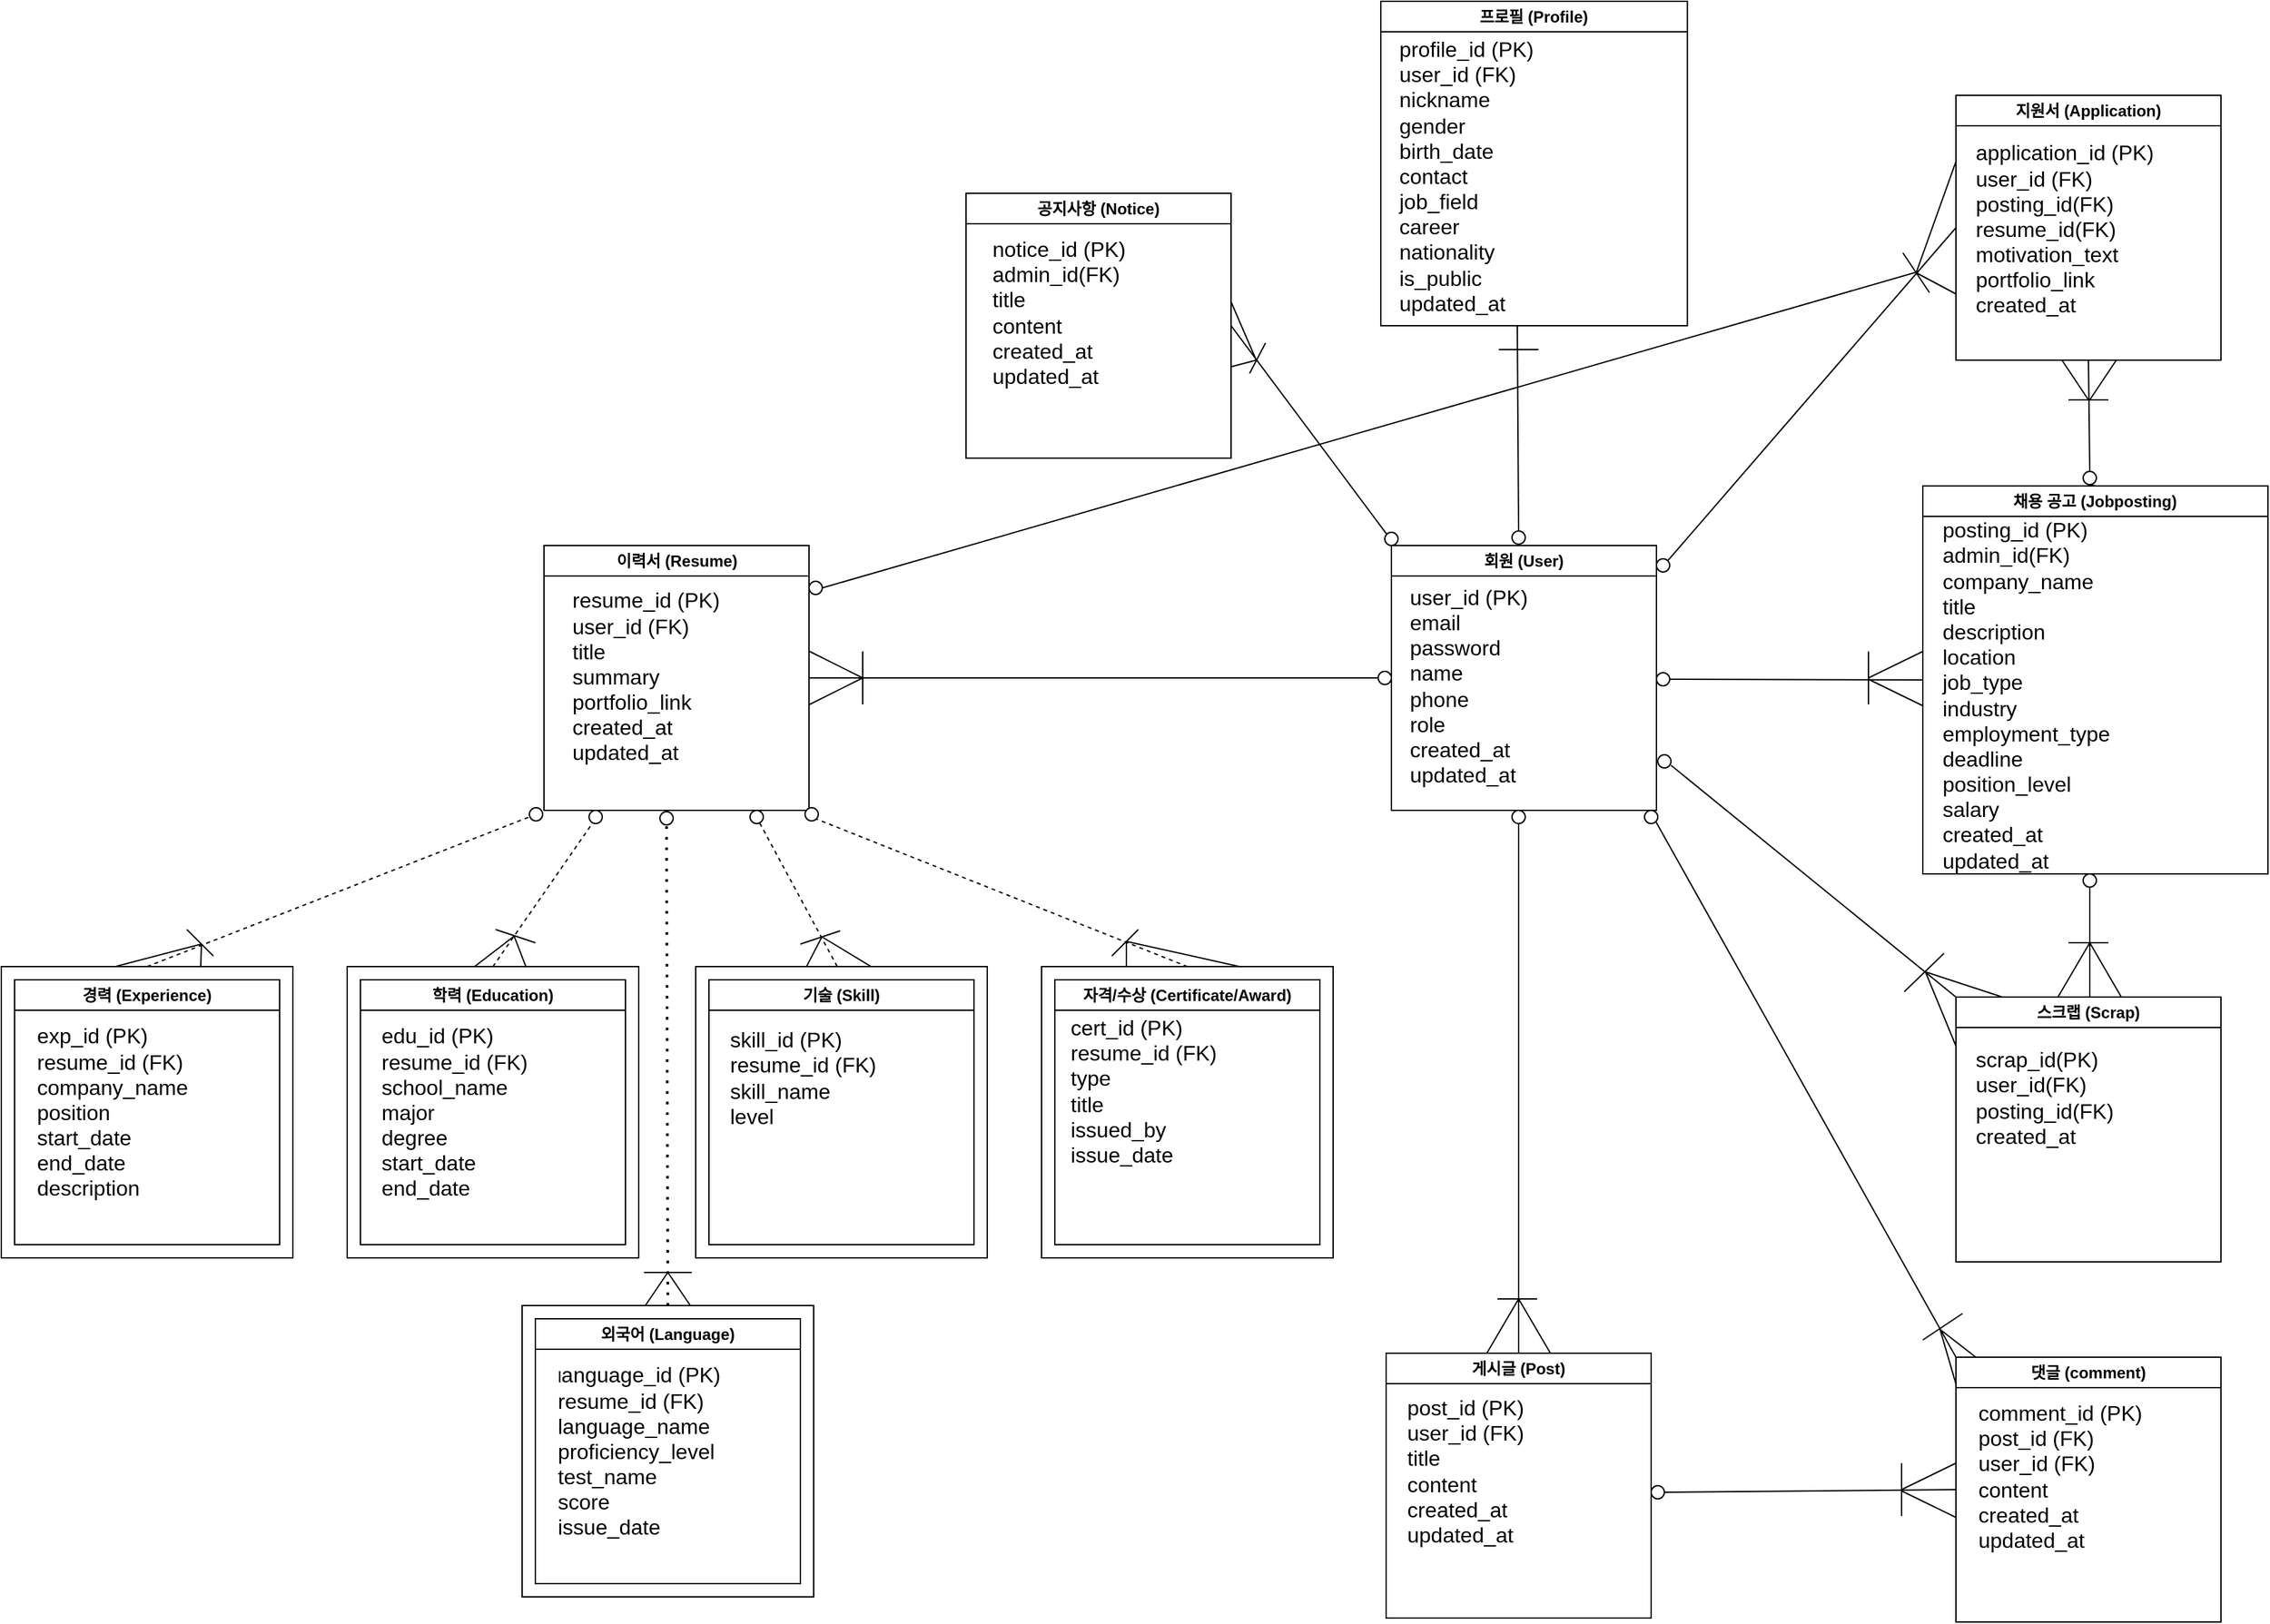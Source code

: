 <mxfile version="28.0.7">
  <diagram name="페이지-1" id="busOqxJEp3blR9SdhpP_">
    <mxGraphModel dx="1122" dy="1428" grid="0" gridSize="10" guides="1" tooltips="1" connect="1" arrows="1" fold="1" page="1" pageScale="1" pageWidth="2339" pageHeight="3300" math="0" shadow="0">
      <root>
        <mxCell id="0" />
        <mxCell id="1" parent="0" />
        <mxCell id="iCfxGkQyCGU4SYzvnshP-2" value="" style="endArrow=none;html=1;rounded=0;fontSize=12;startSize=8;endSize=8;curved=1;exitX=1;exitY=0.5;exitDx=0;exitDy=0;" parent="1" source="iCfxGkQyCGU4SYzvnshP-1" edge="1">
          <mxGeometry width="50" height="50" relative="1" as="geometry">
            <mxPoint x="1057" y="1565" as="sourcePoint" />
            <mxPoint x="1552" y="1256" as="targetPoint" />
          </mxGeometry>
        </mxCell>
        <mxCell id="sKXVsbDZ-Vspf0DnoklC-1" value="회원 (User)" style="swimlane;whiteSpace=wrap;html=1;aspect=fixed;" parent="1" vertex="1">
          <mxGeometry x="1154" y="1463" width="200" height="200" as="geometry" />
        </mxCell>
        <mxCell id="sKXVsbDZ-Vspf0DnoklC-4" value="user_id (PK)&lt;div&gt;email&lt;/div&gt;&lt;div&gt;password&lt;/div&gt;&lt;div&gt;name&lt;/div&gt;&lt;div&gt;phone&lt;/div&gt;&lt;div&gt;role&lt;/div&gt;&lt;div&gt;created_at&lt;/div&gt;&lt;div&gt;updated_at&lt;/div&gt;" style="text;html=1;align=left;verticalAlign=middle;resizable=0;points=[];autosize=1;strokeColor=none;fillColor=none;fontSize=16;" parent="sKXVsbDZ-Vspf0DnoklC-1" vertex="1">
          <mxGeometry x="12" y="23" width="107" height="166" as="geometry" />
        </mxCell>
        <mxCell id="sKXVsbDZ-Vspf0DnoklC-3" value="프로필 (Profile)" style="swimlane;whiteSpace=wrap;html=1;aspect=fixed;" parent="1" vertex="1">
          <mxGeometry x="1146" y="1052" width="231.33" height="245" as="geometry" />
        </mxCell>
        <mxCell id="sKXVsbDZ-Vspf0DnoklC-10" value="profile_id (PK)&lt;div&gt;user_id (FK)&lt;/div&gt;&lt;div&gt;nickname&lt;/div&gt;&lt;div&gt;gender&lt;/div&gt;&lt;div&gt;birth_date&lt;/div&gt;&lt;div&gt;contact&lt;/div&gt;&lt;div&gt;job_field&lt;/div&gt;&lt;div&gt;career&lt;/div&gt;&lt;div&gt;nationality&lt;/div&gt;&lt;div&gt;is_public&lt;/div&gt;&lt;div&gt;updated_at&lt;/div&gt;" style="text;html=1;align=left;verticalAlign=middle;resizable=0;points=[];autosize=1;strokeColor=none;fillColor=none;fontSize=16;" parent="sKXVsbDZ-Vspf0DnoklC-3" vertex="1">
          <mxGeometry x="12" y="20" width="119" height="223" as="geometry" />
        </mxCell>
        <mxCell id="sKXVsbDZ-Vspf0DnoklC-15" value="이력서 (Resume)" style="swimlane;whiteSpace=wrap;html=1;aspect=fixed;" parent="1" vertex="1">
          <mxGeometry x="514.5" y="1463" width="200" height="200" as="geometry" />
        </mxCell>
        <mxCell id="sKXVsbDZ-Vspf0DnoklC-19" value="resume_id (PK)&lt;div&gt;user_id (FK)&lt;/div&gt;&lt;div&gt;title&lt;/div&gt;&lt;div&gt;summary&lt;/div&gt;&lt;div&gt;portfolio_link&lt;/div&gt;&lt;div&gt;created_at&lt;/div&gt;&lt;div&gt;updated_at&lt;/div&gt;" style="text;html=1;align=left;verticalAlign=middle;resizable=0;points=[];autosize=1;strokeColor=none;fillColor=none;fontSize=16;" parent="sKXVsbDZ-Vspf0DnoklC-15" vertex="1">
          <mxGeometry x="19" y="26" width="129" height="146" as="geometry" />
        </mxCell>
        <mxCell id="sKXVsbDZ-Vspf0DnoklC-29" value="" style="group;aspect=fixed;" parent="1" vertex="1" connectable="0">
          <mxGeometry x="105" y="1781" width="220" height="220" as="geometry" />
        </mxCell>
        <mxCell id="sKXVsbDZ-Vspf0DnoklC-24" value="" style="rounded=0;whiteSpace=wrap;html=1;movable=1;resizable=1;rotatable=1;deletable=1;editable=1;locked=0;connectable=1;aspect=fixed;" parent="sKXVsbDZ-Vspf0DnoklC-29" vertex="1">
          <mxGeometry width="220" height="220" as="geometry" />
        </mxCell>
        <mxCell id="sKXVsbDZ-Vspf0DnoklC-20" value="경력 (Experience)" style="swimlane;whiteSpace=wrap;html=1;movable=1;resizable=1;rotatable=1;deletable=1;editable=1;locked=0;connectable=1;aspect=fixed;" parent="sKXVsbDZ-Vspf0DnoklC-29" vertex="1">
          <mxGeometry x="10" y="10" width="200" height="200" as="geometry" />
        </mxCell>
        <mxCell id="sKXVsbDZ-Vspf0DnoklC-33" value="&lt;font style=&quot;font-size: 16px;&quot;&gt;exp_id (PK)&lt;/font&gt;&lt;div&gt;&lt;font style=&quot;font-size: 16px;&quot;&gt;resume_id (FK)&lt;/font&gt;&lt;/div&gt;&lt;div&gt;&lt;font style=&quot;font-size: 16px;&quot;&gt;company_name&lt;/font&gt;&lt;/div&gt;&lt;div&gt;&lt;font style=&quot;font-size: 16px;&quot;&gt;position&lt;/font&gt;&lt;/div&gt;&lt;div&gt;&lt;font style=&quot;font-size: 16px;&quot;&gt;start_date&lt;/font&gt;&lt;/div&gt;&lt;div&gt;&lt;font style=&quot;font-size: 16px;&quot;&gt;end_date&lt;/font&gt;&lt;/div&gt;&lt;div&gt;&lt;font style=&quot;font-size: 16px;&quot;&gt;description&lt;/font&gt;&lt;/div&gt;" style="text;html=1;align=left;verticalAlign=middle;whiteSpace=wrap;rounded=0;" parent="sKXVsbDZ-Vspf0DnoklC-20" vertex="1">
          <mxGeometry x="15" y="30" width="140" height="140" as="geometry" />
        </mxCell>
        <mxCell id="sKXVsbDZ-Vspf0DnoklC-30" value="" style="group;aspect=fixed;" parent="1" vertex="1" connectable="0">
          <mxGeometry x="366" y="1781" width="220" height="220" as="geometry" />
        </mxCell>
        <mxCell id="sKXVsbDZ-Vspf0DnoklC-25" value="" style="rounded=0;whiteSpace=wrap;html=1;movable=1;resizable=1;rotatable=1;deletable=1;editable=1;locked=0;connectable=1;" parent="sKXVsbDZ-Vspf0DnoklC-30" vertex="1">
          <mxGeometry width="220" height="220" as="geometry" />
        </mxCell>
        <mxCell id="sKXVsbDZ-Vspf0DnoklC-21" value="&lt;span class=&quot;notion-enable-hover&quot; data-token-index=&quot;0&quot;&gt;학력 (Education)&lt;/span&gt;" style="swimlane;whiteSpace=wrap;html=1;movable=1;resizable=1;rotatable=1;deletable=1;editable=1;locked=0;connectable=1;aspect=fixed;" parent="sKXVsbDZ-Vspf0DnoklC-30" vertex="1">
          <mxGeometry x="10" y="10" width="200" height="200" as="geometry" />
        </mxCell>
        <mxCell id="sKXVsbDZ-Vspf0DnoklC-34" value="&lt;font style=&quot;font-size: 16px;&quot;&gt;edu_id (PK)&lt;/font&gt;&lt;div&gt;&lt;font style=&quot;font-size: 16px;&quot;&gt;resume_id (FK)&lt;/font&gt;&lt;/div&gt;&lt;div&gt;&lt;font style=&quot;font-size: 16px;&quot;&gt;school_name&lt;/font&gt;&lt;/div&gt;&lt;div&gt;&lt;span style=&quot;font-size: 16px;&quot;&gt;major&lt;/span&gt;&lt;/div&gt;&lt;div&gt;&lt;span style=&quot;font-size: 16px;&quot;&gt;degree&lt;/span&gt;&lt;/div&gt;&lt;div&gt;&lt;font style=&quot;font-size: 16px;&quot;&gt;start_date&lt;/font&gt;&lt;/div&gt;&lt;div&gt;&lt;font style=&quot;font-size: 16px;&quot;&gt;end_date&lt;/font&gt;&lt;/div&gt;" style="text;html=1;align=left;verticalAlign=middle;whiteSpace=wrap;rounded=0;" parent="sKXVsbDZ-Vspf0DnoklC-30" vertex="1">
          <mxGeometry x="24" y="40" width="140" height="140" as="geometry" />
        </mxCell>
        <mxCell id="sKXVsbDZ-Vspf0DnoklC-31" value="" style="group;aspect=fixed;" parent="1" vertex="1" connectable="0">
          <mxGeometry x="629" y="1781" width="220" height="220" as="geometry" />
        </mxCell>
        <mxCell id="sKXVsbDZ-Vspf0DnoklC-27" value="" style="rounded=0;whiteSpace=wrap;html=1;movable=1;resizable=1;rotatable=1;deletable=1;editable=1;locked=0;connectable=1;" parent="sKXVsbDZ-Vspf0DnoklC-31" vertex="1">
          <mxGeometry width="220" height="220" as="geometry" />
        </mxCell>
        <mxCell id="sKXVsbDZ-Vspf0DnoklC-28" value="기술 (Skill)" style="swimlane;whiteSpace=wrap;html=1;movable=1;resizable=1;rotatable=1;deletable=1;editable=1;locked=0;connectable=1;aspect=fixed;" parent="sKXVsbDZ-Vspf0DnoklC-31" vertex="1">
          <mxGeometry x="10" y="10" width="200" height="200" as="geometry" />
        </mxCell>
        <mxCell id="sKXVsbDZ-Vspf0DnoklC-35" value="&lt;font style=&quot;font-size: 16px;&quot;&gt;skill_id (PK)&lt;/font&gt;&lt;div&gt;&lt;font style=&quot;font-size: 16px;&quot;&gt;resume_id (FK)&lt;/font&gt;&lt;/div&gt;&lt;div&gt;&lt;span style=&quot;font-size: 16px;&quot;&gt;skill_name&lt;/span&gt;&lt;/div&gt;&lt;div&gt;&lt;span style=&quot;font-size: 16px;&quot;&gt;level&lt;/span&gt;&lt;/div&gt;" style="text;html=1;align=left;verticalAlign=middle;whiteSpace=wrap;rounded=0;" parent="sKXVsbDZ-Vspf0DnoklC-28" vertex="1">
          <mxGeometry x="14" y="30" width="140" height="88" as="geometry" />
        </mxCell>
        <mxCell id="sKXVsbDZ-Vspf0DnoklC-32" value="" style="group;aspect=fixed;" parent="1" vertex="1" connectable="0">
          <mxGeometry x="890" y="1781" width="220" height="220" as="geometry" />
        </mxCell>
        <mxCell id="sKXVsbDZ-Vspf0DnoklC-26" value="" style="rounded=0;whiteSpace=wrap;html=1;movable=1;resizable=1;rotatable=1;deletable=1;editable=1;locked=0;connectable=1;" parent="sKXVsbDZ-Vspf0DnoklC-32" vertex="1">
          <mxGeometry width="220" height="220" as="geometry" />
        </mxCell>
        <mxCell id="sKXVsbDZ-Vspf0DnoklC-22" value="자격/수상 (Certificate/Award)" style="swimlane;whiteSpace=wrap;html=1;movable=1;resizable=1;rotatable=1;deletable=1;editable=1;locked=0;connectable=1;aspect=fixed;" parent="sKXVsbDZ-Vspf0DnoklC-32" vertex="1">
          <mxGeometry x="10" y="10" width="200" height="200" as="geometry" />
        </mxCell>
        <mxCell id="sKXVsbDZ-Vspf0DnoklC-36" value="&lt;font style=&quot;font-size: 16px;&quot;&gt;cert_id (PK)&lt;/font&gt;&lt;div&gt;&lt;font style=&quot;font-size: 16px;&quot;&gt;resume_id (FK)&lt;/font&gt;&lt;/div&gt;&lt;div&gt;&lt;span style=&quot;font-size: 16px;&quot;&gt;type&lt;/span&gt;&lt;/div&gt;&lt;div&gt;&lt;span style=&quot;font-size: 16px;&quot;&gt;title&lt;/span&gt;&lt;/div&gt;&lt;div&gt;&lt;span style=&quot;font-size: 16px;&quot;&gt;issued_by&lt;/span&gt;&lt;/div&gt;&lt;div&gt;&lt;span style=&quot;font-size: 16px;&quot;&gt;issue_date&lt;/span&gt;&lt;/div&gt;" style="text;html=1;align=left;verticalAlign=middle;whiteSpace=wrap;rounded=0;" parent="sKXVsbDZ-Vspf0DnoklC-32" vertex="1">
          <mxGeometry x="20" y="39" width="140" height="110" as="geometry" />
        </mxCell>
        <mxCell id="6gOCZJDhNFIyveRYA9wM-2" value="" style="endArrow=none;dashed=1;html=1;rounded=0;fontSize=12;startSize=8;endSize=8;curved=1;exitX=0.5;exitY=0;exitDx=0;exitDy=0;" parent="1" source="6gOCZJDhNFIyveRYA9wM-24" edge="1">
          <mxGeometry width="50" height="50" relative="1" as="geometry">
            <mxPoint x="485" y="1843" as="sourcePoint" />
            <mxPoint x="515" y="1663" as="targetPoint" />
          </mxGeometry>
        </mxCell>
        <mxCell id="6gOCZJDhNFIyveRYA9wM-3" value="" style="endArrow=none;dashed=1;html=1;rounded=0;fontSize=12;startSize=8;endSize=8;curved=1;entryX=0.25;entryY=1;entryDx=0;entryDy=0;exitX=0.5;exitY=0;exitDx=0;exitDy=0;" parent="1" source="6gOCZJDhNFIyveRYA9wM-26" target="sKXVsbDZ-Vspf0DnoklC-15" edge="1">
          <mxGeometry width="50" height="50" relative="1" as="geometry">
            <mxPoint x="485" y="1743" as="sourcePoint" />
            <mxPoint x="535" y="1693" as="targetPoint" />
          </mxGeometry>
        </mxCell>
        <mxCell id="6gOCZJDhNFIyveRYA9wM-4" value="" style="endArrow=none;dashed=1;html=1;rounded=0;fontSize=12;startSize=8;endSize=8;curved=1;entryX=0.75;entryY=1;entryDx=0;entryDy=0;exitX=0.5;exitY=0;exitDx=0;exitDy=0;" parent="1" source="6gOCZJDhNFIyveRYA9wM-27" target="sKXVsbDZ-Vspf0DnoklC-15" edge="1">
          <mxGeometry width="50" height="50" relative="1" as="geometry">
            <mxPoint x="485" y="1743" as="sourcePoint" />
            <mxPoint x="535" y="1693" as="targetPoint" />
          </mxGeometry>
        </mxCell>
        <mxCell id="6gOCZJDhNFIyveRYA9wM-5" value="" style="endArrow=none;dashed=1;html=1;rounded=0;fontSize=12;startSize=8;endSize=8;curved=1;entryX=1;entryY=1;entryDx=0;entryDy=0;exitX=0.5;exitY=0;exitDx=0;exitDy=0;" parent="1" source="6gOCZJDhNFIyveRYA9wM-30" target="sKXVsbDZ-Vspf0DnoklC-15" edge="1">
          <mxGeometry width="50" height="50" relative="1" as="geometry">
            <mxPoint x="695" y="1783" as="sourcePoint" />
            <mxPoint x="745" y="1733" as="targetPoint" />
          </mxGeometry>
        </mxCell>
        <mxCell id="6gOCZJDhNFIyveRYA9wM-8" value="" style="endArrow=none;html=1;rounded=0;fontSize=12;startSize=8;endSize=8;curved=1;" parent="1" edge="1">
          <mxGeometry width="50" height="50" relative="1" as="geometry">
            <mxPoint x="265" y="1773" as="sourcePoint" />
            <mxPoint x="245" y="1753" as="targetPoint" />
          </mxGeometry>
        </mxCell>
        <mxCell id="6gOCZJDhNFIyveRYA9wM-13" value="" style="endArrow=none;html=1;rounded=0;fontSize=12;startSize=8;endSize=8;curved=1;exitX=0.684;exitY=0.003;exitDx=0;exitDy=0;exitPerimeter=0;" parent="1" source="sKXVsbDZ-Vspf0DnoklC-24" edge="1">
          <mxGeometry width="50" height="50" relative="1" as="geometry">
            <mxPoint x="255.38" y="1782.0" as="sourcePoint" />
            <mxPoint x="256" y="1764" as="targetPoint" />
          </mxGeometry>
        </mxCell>
        <mxCell id="6gOCZJDhNFIyveRYA9wM-14" value="" style="endArrow=none;html=1;rounded=0;fontSize=12;startSize=8;endSize=8;curved=1;exitX=0.395;exitY=-0.001;exitDx=0;exitDy=0;exitPerimeter=0;" parent="1" source="sKXVsbDZ-Vspf0DnoklC-24" edge="1">
          <mxGeometry width="50" height="50" relative="1" as="geometry">
            <mxPoint x="201.92" y="1782.0" as="sourcePoint" />
            <mxPoint x="256" y="1764" as="targetPoint" />
          </mxGeometry>
        </mxCell>
        <mxCell id="6gOCZJDhNFIyveRYA9wM-15" value="" style="endArrow=none;html=1;rounded=0;fontSize=12;startSize=8;endSize=8;curved=1;" parent="1" edge="1">
          <mxGeometry width="50" height="50" relative="1" as="geometry">
            <mxPoint x="508" y="1763" as="sourcePoint" />
            <mxPoint x="478" y="1753" as="targetPoint" />
          </mxGeometry>
        </mxCell>
        <mxCell id="6gOCZJDhNFIyveRYA9wM-16" value="" style="endArrow=none;html=1;rounded=0;fontSize=12;startSize=8;endSize=8;curved=1;exitX=0.614;exitY=0.003;exitDx=0;exitDy=0;exitPerimeter=0;" parent="1" source="sKXVsbDZ-Vspf0DnoklC-25" edge="1">
          <mxGeometry width="50" height="50" relative="1" as="geometry">
            <mxPoint x="498.96" y="1783.58" as="sourcePoint" />
            <mxPoint x="492" y="1758" as="targetPoint" />
          </mxGeometry>
        </mxCell>
        <mxCell id="6gOCZJDhNFIyveRYA9wM-17" value="" style="endArrow=none;html=1;rounded=0;fontSize=12;startSize=8;endSize=8;curved=1;exitX=0.437;exitY=0;exitDx=0;exitDy=0;exitPerimeter=0;" parent="1" source="sKXVsbDZ-Vspf0DnoklC-25" edge="1">
          <mxGeometry width="50" height="50" relative="1" as="geometry">
            <mxPoint x="461" y="1782" as="sourcePoint" />
            <mxPoint x="492" y="1758" as="targetPoint" />
          </mxGeometry>
        </mxCell>
        <mxCell id="6gOCZJDhNFIyveRYA9wM-18" value="" style="endArrow=none;html=1;rounded=0;fontSize=12;startSize=8;endSize=8;curved=1;" parent="1" edge="1">
          <mxGeometry width="50" height="50" relative="1" as="geometry">
            <mxPoint x="708" y="1764" as="sourcePoint" />
            <mxPoint x="738" y="1754" as="targetPoint" />
          </mxGeometry>
        </mxCell>
        <mxCell id="6gOCZJDhNFIyveRYA9wM-19" value="" style="endArrow=none;html=1;rounded=0;fontSize=12;startSize=8;endSize=8;curved=1;exitX=0.614;exitY=0.003;exitDx=0;exitDy=0;exitPerimeter=0;entryX=0.379;entryY=0.002;entryDx=0;entryDy=0;entryPerimeter=0;" parent="1" target="sKXVsbDZ-Vspf0DnoklC-27" edge="1">
          <mxGeometry width="50" height="50" relative="1" as="geometry">
            <mxPoint x="724" y="1759.0" as="sourcePoint" />
            <mxPoint x="715" y="1783" as="targetPoint" />
          </mxGeometry>
        </mxCell>
        <mxCell id="6gOCZJDhNFIyveRYA9wM-20" value="" style="endArrow=none;html=1;rounded=0;fontSize=12;startSize=8;endSize=8;curved=1;exitX=0.614;exitY=0.003;exitDx=0;exitDy=0;exitPerimeter=0;entryX=0.6;entryY=-0.001;entryDx=0;entryDy=0;entryPerimeter=0;" parent="1" target="sKXVsbDZ-Vspf0DnoklC-27" edge="1">
          <mxGeometry width="50" height="50" relative="1" as="geometry">
            <mxPoint x="725" y="1759" as="sourcePoint" />
            <mxPoint x="737" y="1781.0" as="targetPoint" />
          </mxGeometry>
        </mxCell>
        <mxCell id="6gOCZJDhNFIyveRYA9wM-21" value="" style="endArrow=none;html=1;rounded=0;fontSize=12;startSize=8;endSize=8;curved=1;" parent="1" edge="1">
          <mxGeometry width="50" height="50" relative="1" as="geometry">
            <mxPoint x="943" y="1773" as="sourcePoint" />
            <mxPoint x="963" y="1753" as="targetPoint" />
          </mxGeometry>
        </mxCell>
        <mxCell id="6gOCZJDhNFIyveRYA9wM-22" value="" style="endArrow=none;html=1;rounded=0;fontSize=12;startSize=8;endSize=8;curved=1;exitX=0.614;exitY=0.003;exitDx=0;exitDy=0;exitPerimeter=0;entryX=0.291;entryY=0.001;entryDx=0;entryDy=0;entryPerimeter=0;" parent="1" target="sKXVsbDZ-Vspf0DnoklC-26" edge="1">
          <mxGeometry width="50" height="50" relative="1" as="geometry">
            <mxPoint x="954" y="1762" as="sourcePoint" />
            <mxPoint x="954" y="1782" as="targetPoint" />
          </mxGeometry>
        </mxCell>
        <mxCell id="6gOCZJDhNFIyveRYA9wM-23" value="" style="endArrow=none;html=1;rounded=0;fontSize=12;startSize=8;endSize=8;curved=1;entryX=0.684;entryY=0.001;entryDx=0;entryDy=0;entryPerimeter=0;" parent="1" target="sKXVsbDZ-Vspf0DnoklC-26" edge="1">
          <mxGeometry width="50" height="50" relative="1" as="geometry">
            <mxPoint x="954" y="1762" as="sourcePoint" />
            <mxPoint x="1044.32" y="1779.34" as="targetPoint" />
          </mxGeometry>
        </mxCell>
        <mxCell id="6gOCZJDhNFIyveRYA9wM-25" value="" style="endArrow=none;dashed=1;html=1;rounded=0;fontSize=12;startSize=8;endSize=8;curved=1;exitX=0.5;exitY=0;exitDx=0;exitDy=0;" parent="1" source="sKXVsbDZ-Vspf0DnoklC-24" target="6gOCZJDhNFIyveRYA9wM-24" edge="1">
          <mxGeometry width="50" height="50" relative="1" as="geometry">
            <mxPoint x="215" y="1781" as="sourcePoint" />
            <mxPoint x="515" y="1663" as="targetPoint" />
          </mxGeometry>
        </mxCell>
        <mxCell id="6gOCZJDhNFIyveRYA9wM-24" value="" style="ellipse;whiteSpace=wrap;html=1;aspect=fixed;" parent="1" vertex="1">
          <mxGeometry x="503.5" y="1661" width="10" height="10" as="geometry" />
        </mxCell>
        <mxCell id="6gOCZJDhNFIyveRYA9wM-28" value="" style="endArrow=none;dashed=1;html=1;rounded=0;fontSize=12;startSize=8;endSize=8;curved=1;entryX=0.75;entryY=1;entryDx=0;entryDy=0;exitX=0.485;exitY=-0.001;exitDx=0;exitDy=0;exitPerimeter=0;" parent="1" source="sKXVsbDZ-Vspf0DnoklC-27" target="6gOCZJDhNFIyveRYA9wM-27" edge="1">
          <mxGeometry width="50" height="50" relative="1" as="geometry">
            <mxPoint x="739" y="1781" as="sourcePoint" />
            <mxPoint x="663" y="1663" as="targetPoint" />
          </mxGeometry>
        </mxCell>
        <mxCell id="6gOCZJDhNFIyveRYA9wM-27" value="" style="ellipse;whiteSpace=wrap;html=1;aspect=fixed;" parent="1" vertex="1">
          <mxGeometry x="670" y="1663" width="10" height="10" as="geometry" />
        </mxCell>
        <mxCell id="6gOCZJDhNFIyveRYA9wM-29" value="" style="endArrow=none;dashed=1;html=1;rounded=0;fontSize=12;startSize=8;endSize=8;curved=1;entryX=0.25;entryY=1;entryDx=0;entryDy=0;exitX=0.5;exitY=0;exitDx=0;exitDy=0;" parent="1" source="sKXVsbDZ-Vspf0DnoklC-25" target="6gOCZJDhNFIyveRYA9wM-26" edge="1">
          <mxGeometry width="50" height="50" relative="1" as="geometry">
            <mxPoint x="476" y="1781" as="sourcePoint" />
            <mxPoint x="563" y="1663" as="targetPoint" />
          </mxGeometry>
        </mxCell>
        <mxCell id="6gOCZJDhNFIyveRYA9wM-26" value="" style="ellipse;whiteSpace=wrap;html=1;aspect=fixed;" parent="1" vertex="1">
          <mxGeometry x="548.5" y="1663" width="10" height="10" as="geometry" />
        </mxCell>
        <mxCell id="6gOCZJDhNFIyveRYA9wM-31" value="" style="endArrow=none;dashed=1;html=1;rounded=0;fontSize=12;startSize=8;endSize=8;curved=1;entryX=1;entryY=1;entryDx=0;entryDy=0;exitX=0.5;exitY=0;exitDx=0;exitDy=0;" parent="1" source="sKXVsbDZ-Vspf0DnoklC-26" target="6gOCZJDhNFIyveRYA9wM-30" edge="1">
          <mxGeometry width="50" height="50" relative="1" as="geometry">
            <mxPoint x="1000" y="1781" as="sourcePoint" />
            <mxPoint x="713" y="1663" as="targetPoint" />
          </mxGeometry>
        </mxCell>
        <mxCell id="6gOCZJDhNFIyveRYA9wM-30" value="" style="ellipse;whiteSpace=wrap;html=1;aspect=fixed;" parent="1" vertex="1">
          <mxGeometry x="711.5" y="1661" width="10" height="10" as="geometry" />
        </mxCell>
        <mxCell id="6gOCZJDhNFIyveRYA9wM-33" value="" style="ellipse;whiteSpace=wrap;html=1;aspect=fixed;" parent="1" vertex="1">
          <mxGeometry x="1144" y="1558" width="10" height="10" as="geometry" />
        </mxCell>
        <mxCell id="6gOCZJDhNFIyveRYA9wM-34" value="" style="endArrow=none;html=1;rounded=0;fontSize=12;startSize=8;endSize=8;curved=1;entryX=0;entryY=0.5;entryDx=0;entryDy=0;exitX=1;exitY=0.5;exitDx=0;exitDy=0;" parent="1" source="sKXVsbDZ-Vspf0DnoklC-15" target="6gOCZJDhNFIyveRYA9wM-33" edge="1">
          <mxGeometry width="50" height="50" relative="1" as="geometry">
            <mxPoint x="835" y="1683" as="sourcePoint" />
            <mxPoint x="885" y="1633" as="targetPoint" />
          </mxGeometry>
        </mxCell>
        <mxCell id="6gOCZJDhNFIyveRYA9wM-35" value="" style="endArrow=none;html=1;rounded=0;fontSize=12;startSize=8;endSize=8;curved=1;" parent="1" edge="1">
          <mxGeometry width="50" height="50" relative="1" as="geometry">
            <mxPoint x="755" y="1583" as="sourcePoint" />
            <mxPoint x="755" y="1543" as="targetPoint" />
          </mxGeometry>
        </mxCell>
        <mxCell id="6gOCZJDhNFIyveRYA9wM-36" value="" style="endArrow=none;html=1;rounded=0;fontSize=12;startSize=8;endSize=8;curved=1;" parent="1" edge="1">
          <mxGeometry width="50" height="50" relative="1" as="geometry">
            <mxPoint x="715" y="1543" as="sourcePoint" />
            <mxPoint x="755" y="1563" as="targetPoint" />
          </mxGeometry>
        </mxCell>
        <mxCell id="6gOCZJDhNFIyveRYA9wM-37" value="" style="endArrow=none;html=1;rounded=0;fontSize=12;startSize=8;endSize=8;curved=1;" parent="1" edge="1">
          <mxGeometry width="50" height="50" relative="1" as="geometry">
            <mxPoint x="715" y="1583" as="sourcePoint" />
            <mxPoint x="755" y="1563" as="targetPoint" />
          </mxGeometry>
        </mxCell>
        <mxCell id="6gOCZJDhNFIyveRYA9wM-38" value="" style="ellipse;whiteSpace=wrap;html=1;aspect=fixed;" parent="1" vertex="1">
          <mxGeometry x="1245" y="1452" width="10" height="10" as="geometry" />
        </mxCell>
        <mxCell id="6gOCZJDhNFIyveRYA9wM-39" value="" style="endArrow=none;html=1;rounded=0;fontSize=12;startSize=8;endSize=8;curved=1;exitX=0.5;exitY=0;exitDx=0;exitDy=0;" parent="1" source="6gOCZJDhNFIyveRYA9wM-38" edge="1">
          <mxGeometry width="50" height="50" relative="1" as="geometry">
            <mxPoint x="1112" y="1463" as="sourcePoint" />
            <mxPoint x="1249" y="1297" as="targetPoint" />
          </mxGeometry>
        </mxCell>
        <mxCell id="6gOCZJDhNFIyveRYA9wM-40" value="" style="endArrow=none;html=1;rounded=0;fontSize=12;startSize=8;endSize=8;curved=1;" parent="1" edge="1">
          <mxGeometry width="50" height="50" relative="1" as="geometry">
            <mxPoint x="1265" y="1315" as="sourcePoint" />
            <mxPoint x="1235" y="1315" as="targetPoint" />
          </mxGeometry>
        </mxCell>
        <mxCell id="6gOCZJDhNFIyveRYA9wM-41" value="채용 공고 (Jobposting)" style="swimlane;whiteSpace=wrap;html=1;aspect=fixed;" parent="1" vertex="1">
          <mxGeometry x="1555" y="1418" width="260.47" height="293" as="geometry" />
        </mxCell>
        <mxCell id="6gOCZJDhNFIyveRYA9wM-42" value="&lt;font&gt;posting_id (PK)&lt;/font&gt;&lt;div&gt;&lt;font&gt;admin_id(FK)&lt;/font&gt;&lt;/div&gt;&lt;div&gt;&lt;font&gt;company_name&lt;/font&gt;&lt;/div&gt;&lt;div&gt;&lt;font&gt;title&lt;/font&gt;&lt;/div&gt;&lt;div&gt;&lt;font&gt;description&lt;/font&gt;&lt;/div&gt;&lt;div&gt;&lt;font&gt;location&lt;/font&gt;&lt;/div&gt;&lt;div&gt;&lt;div&gt;&lt;font&gt;job_type&lt;/font&gt;&lt;/div&gt;&lt;div&gt;&lt;font&gt;industry&lt;/font&gt;&lt;/div&gt;&lt;div&gt;&lt;font&gt;employment_type&lt;/font&gt;&lt;/div&gt;&lt;div&gt;&lt;font&gt;deadline&lt;/font&gt;&lt;/div&gt;&lt;/div&gt;&lt;div&gt;position_level&lt;/div&gt;&lt;div&gt;salary&lt;/div&gt;&lt;div&gt;&lt;div&gt;created_at&lt;/div&gt;&lt;div&gt;updated_at&lt;/div&gt;&lt;/div&gt;" style="text;html=1;align=left;verticalAlign=middle;resizable=0;points=[];autosize=1;strokeColor=none;fillColor=none;fontSize=16;" parent="6gOCZJDhNFIyveRYA9wM-41" vertex="1">
          <mxGeometry x="13" y="17" width="144" height="281" as="geometry" />
        </mxCell>
        <mxCell id="6gOCZJDhNFIyveRYA9wM-44" value="" style="ellipse;whiteSpace=wrap;html=1;aspect=fixed;" parent="1" vertex="1">
          <mxGeometry x="1354" y="1559" width="10" height="10" as="geometry" />
        </mxCell>
        <mxCell id="6gOCZJDhNFIyveRYA9wM-45" value="" style="endArrow=none;html=1;rounded=0;fontSize=12;startSize=8;endSize=8;curved=1;entryX=1;entryY=0.5;entryDx=0;entryDy=0;exitX=0;exitY=0.5;exitDx=0;exitDy=0;" parent="1" source="6gOCZJDhNFIyveRYA9wM-41" target="6gOCZJDhNFIyveRYA9wM-44" edge="1">
          <mxGeometry width="50" height="50" relative="1" as="geometry">
            <mxPoint x="1365" y="1633" as="sourcePoint" />
            <mxPoint x="1415" y="1583" as="targetPoint" />
          </mxGeometry>
        </mxCell>
        <mxCell id="6gOCZJDhNFIyveRYA9wM-46" value="" style="endArrow=none;html=1;rounded=0;fontSize=12;startSize=8;endSize=8;curved=1;" parent="1" edge="1">
          <mxGeometry width="50" height="50" relative="1" as="geometry">
            <mxPoint x="1514" y="1583" as="sourcePoint" />
            <mxPoint x="1514" y="1543" as="targetPoint" />
          </mxGeometry>
        </mxCell>
        <mxCell id="6gOCZJDhNFIyveRYA9wM-47" value="" style="endArrow=none;html=1;rounded=0;fontSize=12;startSize=8;endSize=8;curved=1;" parent="1" edge="1">
          <mxGeometry width="50" height="50" relative="1" as="geometry">
            <mxPoint x="1555" y="1543" as="sourcePoint" />
            <mxPoint x="1514" y="1563" as="targetPoint" />
          </mxGeometry>
        </mxCell>
        <mxCell id="6gOCZJDhNFIyveRYA9wM-48" value="" style="endArrow=none;html=1;rounded=0;fontSize=12;startSize=8;endSize=8;curved=1;" parent="1" edge="1">
          <mxGeometry width="50" height="50" relative="1" as="geometry">
            <mxPoint x="1555" y="1584" as="sourcePoint" />
            <mxPoint x="1514" y="1564" as="targetPoint" />
          </mxGeometry>
        </mxCell>
        <mxCell id="6gOCZJDhNFIyveRYA9wM-59" value="지원서 (Application)" style="swimlane;whiteSpace=wrap;html=1;aspect=fixed;" parent="1" vertex="1">
          <mxGeometry x="1580" y="1123" width="200" height="200" as="geometry" />
        </mxCell>
        <mxCell id="6gOCZJDhNFIyveRYA9wM-60" value="application_id (PK)&lt;div&gt;user_id (FK)&lt;/div&gt;&lt;div&gt;posting_id(FK)&lt;/div&gt;&lt;div&gt;resume_id(FK)&lt;/div&gt;&lt;div&gt;motivation_text&lt;/div&gt;&lt;div&gt;portfolio_link&lt;/div&gt;&lt;div&gt;created_at&lt;/div&gt;" style="text;html=1;align=left;verticalAlign=middle;resizable=0;points=[];autosize=1;strokeColor=none;fillColor=none;fontSize=16;" parent="6gOCZJDhNFIyveRYA9wM-59" vertex="1">
          <mxGeometry x="13" y="26" width="160" height="150" as="geometry" />
        </mxCell>
        <mxCell id="6gOCZJDhNFIyveRYA9wM-61" value="" style="ellipse;whiteSpace=wrap;html=1;aspect=fixed;" parent="1" vertex="1">
          <mxGeometry x="1354" y="1473" width="10" height="10" as="geometry" />
        </mxCell>
        <mxCell id="6gOCZJDhNFIyveRYA9wM-62" value="" style="endArrow=none;html=1;rounded=0;fontSize=12;startSize=8;endSize=8;curved=1;entryX=0;entryY=0.5;entryDx=0;entryDy=0;exitX=1;exitY=0;exitDx=0;exitDy=0;" parent="1" source="6gOCZJDhNFIyveRYA9wM-61" target="6gOCZJDhNFIyveRYA9wM-59" edge="1">
          <mxGeometry width="50" height="50" relative="1" as="geometry">
            <mxPoint x="1585" y="1373" as="sourcePoint" />
            <mxPoint x="1635" y="1323" as="targetPoint" />
          </mxGeometry>
        </mxCell>
        <mxCell id="6gOCZJDhNFIyveRYA9wM-63" value="" style="endArrow=none;html=1;rounded=0;fontSize=12;startSize=8;endSize=8;curved=1;" parent="1" edge="1">
          <mxGeometry width="50" height="50" relative="1" as="geometry">
            <mxPoint x="1560" y="1272" as="sourcePoint" />
            <mxPoint x="1540" y="1242" as="targetPoint" />
          </mxGeometry>
        </mxCell>
        <mxCell id="6gOCZJDhNFIyveRYA9wM-64" value="" style="endArrow=none;html=1;rounded=0;fontSize=12;startSize=8;endSize=8;curved=1;entryX=0;entryY=0.25;entryDx=0;entryDy=0;" parent="1" target="6gOCZJDhNFIyveRYA9wM-59" edge="1">
          <mxGeometry width="50" height="50" relative="1" as="geometry">
            <mxPoint x="1550" y="1257" as="sourcePoint" />
            <mxPoint x="1578" y="1193" as="targetPoint" />
          </mxGeometry>
        </mxCell>
        <mxCell id="6gOCZJDhNFIyveRYA9wM-65" value="" style="endArrow=none;html=1;rounded=0;fontSize=12;startSize=8;endSize=8;curved=1;entryX=0;entryY=0.75;entryDx=0;entryDy=0;" parent="1" target="6gOCZJDhNFIyveRYA9wM-59" edge="1">
          <mxGeometry width="50" height="50" relative="1" as="geometry">
            <mxPoint x="1550" y="1257" as="sourcePoint" />
            <mxPoint x="1570" y="1267" as="targetPoint" />
          </mxGeometry>
        </mxCell>
        <mxCell id="6gOCZJDhNFIyveRYA9wM-71" value="" style="endArrow=none;html=1;rounded=0;fontSize=12;startSize=8;endSize=8;curved=1;entryX=0.5;entryY=1;entryDx=0;entryDy=0;exitX=0.5;exitY=0;exitDx=0;exitDy=0;" parent="1" source="6gOCZJDhNFIyveRYA9wM-72" target="6gOCZJDhNFIyveRYA9wM-59" edge="1">
          <mxGeometry width="50" height="50" relative="1" as="geometry">
            <mxPoint x="1936" y="1373" as="sourcePoint" />
            <mxPoint x="1745" y="1373" as="targetPoint" />
          </mxGeometry>
        </mxCell>
        <mxCell id="6gOCZJDhNFIyveRYA9wM-73" value="" style="endArrow=none;html=1;rounded=0;fontSize=12;startSize=8;endSize=8;curved=1;entryX=0.5;entryY=1;entryDx=0;entryDy=0;exitX=0.5;exitY=0;exitDx=0;exitDy=0;" parent="1" source="6gOCZJDhNFIyveRYA9wM-41" target="6gOCZJDhNFIyveRYA9wM-72" edge="1">
          <mxGeometry width="50" height="50" relative="1" as="geometry">
            <mxPoint x="1680" y="1439" as="sourcePoint" />
            <mxPoint x="1680" y="1323" as="targetPoint" />
          </mxGeometry>
        </mxCell>
        <mxCell id="6gOCZJDhNFIyveRYA9wM-72" value="" style="ellipse;whiteSpace=wrap;html=1;aspect=fixed;" parent="1" vertex="1">
          <mxGeometry x="1676" y="1407" width="10" height="10" as="geometry" />
        </mxCell>
        <mxCell id="6gOCZJDhNFIyveRYA9wM-74" value="" style="endArrow=none;html=1;rounded=0;fontSize=12;startSize=8;endSize=8;curved=1;" parent="1" edge="1">
          <mxGeometry width="50" height="50" relative="1" as="geometry">
            <mxPoint x="1665" y="1353" as="sourcePoint" />
            <mxPoint x="1695" y="1353" as="targetPoint" />
          </mxGeometry>
        </mxCell>
        <mxCell id="6gOCZJDhNFIyveRYA9wM-75" value="" style="endArrow=none;html=1;rounded=0;fontSize=12;startSize=8;endSize=8;curved=1;" parent="1" edge="1">
          <mxGeometry width="50" height="50" relative="1" as="geometry">
            <mxPoint x="1660" y="1323" as="sourcePoint" />
            <mxPoint x="1680" y="1353" as="targetPoint" />
          </mxGeometry>
        </mxCell>
        <mxCell id="6gOCZJDhNFIyveRYA9wM-76" value="" style="endArrow=none;html=1;rounded=0;fontSize=12;startSize=8;endSize=8;curved=1;" parent="1" edge="1">
          <mxGeometry width="50" height="50" relative="1" as="geometry">
            <mxPoint x="1681" y="1353" as="sourcePoint" />
            <mxPoint x="1701" y="1323" as="targetPoint" />
          </mxGeometry>
        </mxCell>
        <mxCell id="6gOCZJDhNFIyveRYA9wM-77" value="스크랩 (Scrap)" style="swimlane;whiteSpace=wrap;html=1;aspect=fixed;" parent="1" vertex="1">
          <mxGeometry x="1580" y="1804" width="200" height="200" as="geometry" />
        </mxCell>
        <mxCell id="6gOCZJDhNFIyveRYA9wM-78" value="scrap_id(PK)&lt;div&gt;user_id(FK)&lt;/div&gt;&lt;div&gt;posting_id(FK)&lt;/div&gt;&lt;div&gt;created_at&lt;/div&gt;" style="text;html=1;align=left;verticalAlign=middle;resizable=0;points=[];autosize=1;strokeColor=none;fillColor=none;fontSize=16;" parent="6gOCZJDhNFIyveRYA9wM-77" vertex="1">
          <mxGeometry x="13" y="31" width="130" height="90" as="geometry" />
        </mxCell>
        <mxCell id="6gOCZJDhNFIyveRYA9wM-81" value="" style="endArrow=none;html=1;rounded=0;fontSize=12;startSize=8;endSize=8;curved=1;entryX=0.5;entryY=1;entryDx=0;entryDy=0;exitX=0.5;exitY=0;exitDx=0;exitDy=0;" parent="1" target="6gOCZJDhNFIyveRYA9wM-80" edge="1">
          <mxGeometry width="50" height="50" relative="1" as="geometry">
            <mxPoint x="1681" y="1804" as="sourcePoint" />
            <mxPoint x="1678" y="1699" as="targetPoint" />
          </mxGeometry>
        </mxCell>
        <mxCell id="6gOCZJDhNFIyveRYA9wM-80" value="" style="ellipse;whiteSpace=wrap;html=1;aspect=fixed;" parent="1" vertex="1">
          <mxGeometry x="1676" y="1711" width="10" height="10" as="geometry" />
        </mxCell>
        <mxCell id="6gOCZJDhNFIyveRYA9wM-84" value="" style="endArrow=none;html=1;rounded=0;fontSize=12;startSize=8;endSize=8;curved=1;" parent="1" edge="1">
          <mxGeometry width="50" height="50" relative="1" as="geometry">
            <mxPoint x="1665" y="1763" as="sourcePoint" />
            <mxPoint x="1695" y="1763" as="targetPoint" />
          </mxGeometry>
        </mxCell>
        <mxCell id="6gOCZJDhNFIyveRYA9wM-86" value="" style="endArrow=none;html=1;rounded=0;fontSize=12;startSize=8;endSize=8;curved=1;exitX=0.37;exitY=0.003;exitDx=0;exitDy=0;exitPerimeter=0;entryX=0.624;entryY=0;entryDx=0;entryDy=0;entryPerimeter=0;" parent="1" target="6gOCZJDhNFIyveRYA9wM-77" edge="1">
          <mxGeometry width="50" height="50" relative="1" as="geometry">
            <mxPoint x="1681" y="1763" as="sourcePoint" />
            <mxPoint x="1705" y="1803" as="targetPoint" />
          </mxGeometry>
        </mxCell>
        <mxCell id="6gOCZJDhNFIyveRYA9wM-87" value="" style="endArrow=none;html=1;rounded=0;fontSize=12;startSize=8;endSize=8;curved=1;exitX=0.37;exitY=0.003;exitDx=0;exitDy=0;exitPerimeter=0;entryX=0.624;entryY=0;entryDx=0;entryDy=0;entryPerimeter=0;" parent="1" edge="1">
          <mxGeometry width="50" height="50" relative="1" as="geometry">
            <mxPoint x="1657" y="1804.0" as="sourcePoint" />
            <mxPoint x="1681" y="1763.0" as="targetPoint" />
          </mxGeometry>
        </mxCell>
        <mxCell id="6gOCZJDhNFIyveRYA9wM-88" value="게시글 (Post)" style="swimlane;whiteSpace=wrap;html=1;aspect=fixed;" parent="1" vertex="1">
          <mxGeometry x="1150" y="2073" width="200" height="200" as="geometry" />
        </mxCell>
        <mxCell id="6gOCZJDhNFIyveRYA9wM-89" value="post_id (PK)&lt;div&gt;user_id (FK)&lt;/div&gt;&lt;div&gt;title&lt;/div&gt;&lt;div&gt;content&lt;/div&gt;&lt;div&gt;created_at&lt;/div&gt;&lt;div&gt;updated_at&lt;/div&gt;" style="text;html=1;align=left;verticalAlign=middle;resizable=0;points=[];autosize=1;strokeColor=none;fillColor=none;fontSize=16;" parent="6gOCZJDhNFIyveRYA9wM-88" vertex="1">
          <mxGeometry x="14" y="25" width="106" height="127" as="geometry" />
        </mxCell>
        <mxCell id="6gOCZJDhNFIyveRYA9wM-90" value="댓글 (comment)" style="swimlane;whiteSpace=wrap;html=1;aspect=fixed;" parent="1" vertex="1">
          <mxGeometry x="1580" y="2076" width="200" height="200" as="geometry" />
        </mxCell>
        <mxCell id="6gOCZJDhNFIyveRYA9wM-91" value="comment_id (PK)&lt;div&gt;post_id (FK)&lt;/div&gt;&lt;div&gt;user_id (FK)&lt;/div&gt;&lt;div&gt;content&lt;/div&gt;&lt;div&gt;created_at&lt;/div&gt;&lt;div&gt;updated_at&lt;/div&gt;" style="text;html=1;align=left;verticalAlign=middle;resizable=0;points=[];autosize=1;strokeColor=none;fillColor=none;fontSize=16;" parent="6gOCZJDhNFIyveRYA9wM-90" vertex="1">
          <mxGeometry x="15" y="26" width="142" height="127" as="geometry" />
        </mxCell>
        <mxCell id="6gOCZJDhNFIyveRYA9wM-92" value="" style="ellipse;whiteSpace=wrap;html=1;aspect=fixed;" parent="1" vertex="1">
          <mxGeometry x="1245" y="1663" width="10" height="10" as="geometry" />
        </mxCell>
        <mxCell id="6gOCZJDhNFIyveRYA9wM-93" value="" style="endArrow=none;html=1;rounded=0;fontSize=12;startSize=8;endSize=8;curved=1;entryX=0.5;entryY=1;entryDx=0;entryDy=0;exitX=0.5;exitY=0;exitDx=0;exitDy=0;" parent="1" source="6gOCZJDhNFIyveRYA9wM-88" target="6gOCZJDhNFIyveRYA9wM-92" edge="1">
          <mxGeometry width="50" height="50" relative="1" as="geometry">
            <mxPoint x="1405" y="1883" as="sourcePoint" />
            <mxPoint x="1455" y="1833" as="targetPoint" />
          </mxGeometry>
        </mxCell>
        <mxCell id="6gOCZJDhNFIyveRYA9wM-94" value="" style="endArrow=none;html=1;rounded=0;fontSize=12;startSize=8;endSize=8;curved=1;" parent="1" edge="1">
          <mxGeometry width="50" height="50" relative="1" as="geometry">
            <mxPoint x="1234" y="2032.0" as="sourcePoint" />
            <mxPoint x="1264" y="2032.0" as="targetPoint" />
          </mxGeometry>
        </mxCell>
        <mxCell id="6gOCZJDhNFIyveRYA9wM-95" value="" style="endArrow=none;html=1;rounded=0;fontSize=12;startSize=8;endSize=8;curved=1;exitX=0.37;exitY=0.003;exitDx=0;exitDy=0;exitPerimeter=0;entryX=0.624;entryY=0;entryDx=0;entryDy=0;entryPerimeter=0;" parent="1" edge="1">
          <mxGeometry width="50" height="50" relative="1" as="geometry">
            <mxPoint x="1250" y="2032.0" as="sourcePoint" />
            <mxPoint x="1274" y="2073.0" as="targetPoint" />
          </mxGeometry>
        </mxCell>
        <mxCell id="6gOCZJDhNFIyveRYA9wM-96" value="" style="endArrow=none;html=1;rounded=0;fontSize=12;startSize=8;endSize=8;curved=1;exitX=0.37;exitY=0.003;exitDx=0;exitDy=0;exitPerimeter=0;entryX=0.624;entryY=0;entryDx=0;entryDy=0;entryPerimeter=0;" parent="1" edge="1">
          <mxGeometry width="50" height="50" relative="1" as="geometry">
            <mxPoint x="1226" y="2073" as="sourcePoint" />
            <mxPoint x="1250" y="2032" as="targetPoint" />
          </mxGeometry>
        </mxCell>
        <mxCell id="6gOCZJDhNFIyveRYA9wM-97" value="" style="ellipse;whiteSpace=wrap;html=1;aspect=fixed;" parent="1" vertex="1">
          <mxGeometry x="1350" y="2173" width="10" height="10" as="geometry" />
        </mxCell>
        <mxCell id="6gOCZJDhNFIyveRYA9wM-98" value="" style="endArrow=none;html=1;rounded=0;fontSize=12;startSize=8;endSize=8;curved=1;entryX=1;entryY=0.5;entryDx=0;entryDy=0;exitX=0;exitY=0.5;exitDx=0;exitDy=0;" parent="1" source="6gOCZJDhNFIyveRYA9wM-90" target="6gOCZJDhNFIyveRYA9wM-97" edge="1">
          <mxGeometry width="50" height="50" relative="1" as="geometry">
            <mxPoint x="1551" y="2172" as="sourcePoint" />
            <mxPoint x="1411" y="2191" as="targetPoint" />
          </mxGeometry>
        </mxCell>
        <mxCell id="6gOCZJDhNFIyveRYA9wM-99" value="" style="endArrow=none;html=1;rounded=0;fontSize=12;startSize=8;endSize=8;curved=1;" parent="1" edge="1">
          <mxGeometry width="50" height="50" relative="1" as="geometry">
            <mxPoint x="1539" y="2196" as="sourcePoint" />
            <mxPoint x="1539" y="2156" as="targetPoint" />
          </mxGeometry>
        </mxCell>
        <mxCell id="6gOCZJDhNFIyveRYA9wM-100" value="" style="endArrow=none;html=1;rounded=0;fontSize=12;startSize=8;endSize=8;curved=1;" parent="1" edge="1">
          <mxGeometry width="50" height="50" relative="1" as="geometry">
            <mxPoint x="1580" y="2156" as="sourcePoint" />
            <mxPoint x="1539" y="2176" as="targetPoint" />
          </mxGeometry>
        </mxCell>
        <mxCell id="6gOCZJDhNFIyveRYA9wM-101" value="" style="endArrow=none;html=1;rounded=0;fontSize=12;startSize=8;endSize=8;curved=1;" parent="1" edge="1">
          <mxGeometry width="50" height="50" relative="1" as="geometry">
            <mxPoint x="1580" y="2197" as="sourcePoint" />
            <mxPoint x="1539" y="2177" as="targetPoint" />
          </mxGeometry>
        </mxCell>
        <mxCell id="6gOCZJDhNFIyveRYA9wM-102" value="" style="ellipse;whiteSpace=wrap;html=1;aspect=fixed;" parent="1" vertex="1">
          <mxGeometry x="1345" y="1663" width="10" height="10" as="geometry" />
        </mxCell>
        <mxCell id="6gOCZJDhNFIyveRYA9wM-103" value="" style="endArrow=none;html=1;rounded=0;fontSize=12;startSize=8;endSize=8;curved=1;entryX=1;entryY=1;entryDx=0;entryDy=0;exitX=0;exitY=0;exitDx=0;exitDy=0;" parent="1" source="6gOCZJDhNFIyveRYA9wM-90" target="6gOCZJDhNFIyveRYA9wM-102" edge="1">
          <mxGeometry width="50" height="50" relative="1" as="geometry">
            <mxPoint x="1455" y="1873" as="sourcePoint" />
            <mxPoint x="1505" y="1823" as="targetPoint" />
          </mxGeometry>
        </mxCell>
        <mxCell id="6gOCZJDhNFIyveRYA9wM-104" value="" style="endArrow=none;html=1;rounded=0;fontSize=12;startSize=8;endSize=8;curved=1;" parent="1" edge="1">
          <mxGeometry width="50" height="50" relative="1" as="geometry">
            <mxPoint x="1555" y="2063" as="sourcePoint" />
            <mxPoint x="1585" y="2043" as="targetPoint" />
          </mxGeometry>
        </mxCell>
        <mxCell id="6gOCZJDhNFIyveRYA9wM-105" value="" style="endArrow=none;html=1;rounded=0;fontSize=12;startSize=8;endSize=8;curved=1;exitX=0;exitY=0.101;exitDx=0;exitDy=0;exitPerimeter=0;" parent="1" source="6gOCZJDhNFIyveRYA9wM-90" edge="1">
          <mxGeometry width="50" height="50" relative="1" as="geometry">
            <mxPoint x="1585" y="2113" as="sourcePoint" />
            <mxPoint x="1568" y="2055" as="targetPoint" />
          </mxGeometry>
        </mxCell>
        <mxCell id="6gOCZJDhNFIyveRYA9wM-106" value="" style="endArrow=none;html=1;rounded=0;fontSize=12;startSize=8;endSize=8;curved=1;" parent="1" edge="1">
          <mxGeometry width="50" height="50" relative="1" as="geometry">
            <mxPoint x="1595" y="2076" as="sourcePoint" />
            <mxPoint x="1568" y="2055" as="targetPoint" />
          </mxGeometry>
        </mxCell>
        <mxCell id="6gOCZJDhNFIyveRYA9wM-107" value="공지사항 (Notice)" style="swimlane;whiteSpace=wrap;html=1;aspect=fixed;" parent="1" vertex="1">
          <mxGeometry x="833" y="1197" width="200" height="200" as="geometry" />
        </mxCell>
        <mxCell id="6gOCZJDhNFIyveRYA9wM-108" value="notice_id (PK)&lt;div&gt;admin_id(FK)&lt;/div&gt;&lt;div&gt;title&lt;/div&gt;&lt;div&gt;content&lt;/div&gt;&lt;div&gt;created_at&lt;/div&gt;&lt;div&gt;updated_at&lt;/div&gt;" style="text;html=1;align=left;verticalAlign=middle;resizable=0;points=[];autosize=1;strokeColor=none;fillColor=none;fontSize=16;" parent="6gOCZJDhNFIyveRYA9wM-107" vertex="1">
          <mxGeometry x="18" y="26" width="118" height="127" as="geometry" />
        </mxCell>
        <mxCell id="6gOCZJDhNFIyveRYA9wM-109" value="" style="ellipse;whiteSpace=wrap;html=1;aspect=fixed;" parent="1" vertex="1">
          <mxGeometry x="1149" y="1453" width="10" height="10" as="geometry" />
        </mxCell>
        <mxCell id="6gOCZJDhNFIyveRYA9wM-110" value="" style="endArrow=none;html=1;rounded=0;fontSize=12;startSize=8;endSize=8;curved=1;entryX=0;entryY=0;entryDx=0;entryDy=0;exitX=1;exitY=0.5;exitDx=0;exitDy=0;" parent="1" source="6gOCZJDhNFIyveRYA9wM-107" target="6gOCZJDhNFIyveRYA9wM-109" edge="1">
          <mxGeometry width="50" height="50" relative="1" as="geometry">
            <mxPoint x="1105" y="1423" as="sourcePoint" />
            <mxPoint x="1155" y="1373" as="targetPoint" />
          </mxGeometry>
        </mxCell>
        <mxCell id="6gOCZJDhNFIyveRYA9wM-111" value="" style="endArrow=none;html=1;rounded=0;fontSize=12;startSize=8;endSize=8;curved=1;" parent="1" edge="1">
          <mxGeometry width="50" height="50" relative="1" as="geometry">
            <mxPoint x="1047" y="1333" as="sourcePoint" />
            <mxPoint x="1059" y="1310" as="targetPoint" />
          </mxGeometry>
        </mxCell>
        <mxCell id="6gOCZJDhNFIyveRYA9wM-113" value="" style="endArrow=none;html=1;rounded=0;fontSize=12;startSize=8;endSize=8;curved=1;" parent="1" edge="1">
          <mxGeometry width="50" height="50" relative="1" as="geometry">
            <mxPoint x="1052" y="1323" as="sourcePoint" />
            <mxPoint x="1033" y="1279" as="targetPoint" />
          </mxGeometry>
        </mxCell>
        <mxCell id="vtJNDsEzXRgiG7a8szXR-1" value="" style="ellipse;whiteSpace=wrap;html=1;aspect=fixed;" parent="1" vertex="1">
          <mxGeometry x="1355" y="1621" width="10" height="10" as="geometry" />
        </mxCell>
        <mxCell id="vtJNDsEzXRgiG7a8szXR-2" value="" style="endArrow=none;html=1;rounded=0;fontSize=12;startSize=8;endSize=8;curved=1;entryX=1;entryY=0.5;entryDx=0;entryDy=0;exitX=0;exitY=0;exitDx=0;exitDy=0;" parent="1" source="6gOCZJDhNFIyveRYA9wM-77" edge="1">
          <mxGeometry width="50" height="50" relative="1" as="geometry">
            <mxPoint x="1580" y="1807" as="sourcePoint" />
            <mxPoint x="1365.0" y="1629" as="targetPoint" />
          </mxGeometry>
        </mxCell>
        <mxCell id="vtJNDsEzXRgiG7a8szXR-3" value="" style="endArrow=none;html=1;rounded=0;fontSize=12;startSize=8;endSize=8;curved=1;" parent="1" edge="1">
          <mxGeometry width="50" height="50" relative="1" as="geometry">
            <mxPoint x="1541" y="1800" as="sourcePoint" />
            <mxPoint x="1571" y="1771" as="targetPoint" />
          </mxGeometry>
        </mxCell>
        <mxCell id="vtJNDsEzXRgiG7a8szXR-4" value="" style="endArrow=none;html=1;rounded=0;fontSize=12;startSize=8;endSize=8;curved=1;" parent="1" edge="1">
          <mxGeometry width="50" height="50" relative="1" as="geometry">
            <mxPoint x="1580" y="1841" as="sourcePoint" />
            <mxPoint x="1557" y="1785" as="targetPoint" />
          </mxGeometry>
        </mxCell>
        <mxCell id="vtJNDsEzXRgiG7a8szXR-5" value="" style="endArrow=none;html=1;rounded=0;fontSize=12;startSize=8;endSize=8;curved=1;" parent="1" edge="1">
          <mxGeometry width="50" height="50" relative="1" as="geometry">
            <mxPoint x="1557" y="1785" as="sourcePoint" />
            <mxPoint x="1615" y="1804" as="targetPoint" />
          </mxGeometry>
        </mxCell>
        <mxCell id="iCfxGkQyCGU4SYzvnshP-1" value="" style="ellipse;whiteSpace=wrap;html=1;aspect=fixed;" parent="1" vertex="1">
          <mxGeometry x="714.5" y="1490" width="10" height="10" as="geometry" />
        </mxCell>
        <mxCell id="6gOCZJDhNFIyveRYA9wM-112" value="" style="endArrow=none;html=1;rounded=0;fontSize=12;startSize=8;endSize=8;curved=1;" parent="1" edge="1">
          <mxGeometry width="50" height="50" relative="1" as="geometry">
            <mxPoint x="1033" y="1328" as="sourcePoint" />
            <mxPoint x="1052" y="1323" as="targetPoint" />
          </mxGeometry>
        </mxCell>
        <mxCell id="n8c02tVSsgMVthV5lrgW-3" value="" style="group;aspect=fixed;" vertex="1" connectable="0" parent="1">
          <mxGeometry x="498" y="2037" width="220" height="220" as="geometry" />
        </mxCell>
        <mxCell id="n8c02tVSsgMVthV5lrgW-4" value="" style="rounded=0;whiteSpace=wrap;html=1;movable=1;resizable=1;rotatable=1;deletable=1;editable=1;locked=0;connectable=1;aspect=fixed;" vertex="1" parent="n8c02tVSsgMVthV5lrgW-3">
          <mxGeometry width="220" height="220" as="geometry" />
        </mxCell>
        <mxCell id="n8c02tVSsgMVthV5lrgW-5" value="외국어 (Language)" style="swimlane;whiteSpace=wrap;html=1;movable=1;resizable=1;rotatable=1;deletable=1;editable=1;locked=0;connectable=1;aspect=fixed;" vertex="1" parent="n8c02tVSsgMVthV5lrgW-3">
          <mxGeometry x="10" y="10" width="200" height="200" as="geometry" />
        </mxCell>
        <mxCell id="n8c02tVSsgMVthV5lrgW-6" value="l&lt;font style=&quot;font-size: 16px;&quot;&gt;anguage_id (PK)&lt;/font&gt;&lt;div&gt;&lt;font style=&quot;font-size: 16px;&quot;&gt;resume_id (FK)&lt;/font&gt;&lt;/div&gt;&lt;div&gt;&lt;font style=&quot;font-size: 16px;&quot;&gt;language_name&lt;/font&gt;&lt;/div&gt;&lt;div&gt;&lt;font style=&quot;font-size: 16px;&quot;&gt;proficiency_level&lt;/font&gt;&lt;/div&gt;&lt;div&gt;&lt;font style=&quot;font-size: 16px;&quot;&gt;test_name&lt;/font&gt;&lt;/div&gt;&lt;div&gt;&lt;font style=&quot;font-size: 16px;&quot;&gt;score&lt;/font&gt;&lt;/div&gt;&lt;div&gt;&lt;font style=&quot;font-size: 16px;&quot;&gt;issue_date&lt;/font&gt;&lt;/div&gt;" style="text;html=1;align=left;verticalAlign=middle;whiteSpace=wrap;rounded=0;" vertex="1" parent="n8c02tVSsgMVthV5lrgW-5">
          <mxGeometry x="15" y="30" width="140" height="140" as="geometry" />
        </mxCell>
        <mxCell id="n8c02tVSsgMVthV5lrgW-9" value="" style="ellipse;whiteSpace=wrap;html=1;aspect=fixed;" vertex="1" parent="1">
          <mxGeometry x="602" y="1664" width="10" height="10" as="geometry" />
        </mxCell>
        <mxCell id="n8c02tVSsgMVthV5lrgW-10" value="" style="endArrow=none;dashed=1;html=1;dashPattern=1 3;strokeWidth=2;rounded=0;fontSize=12;startSize=8;endSize=8;curved=1;entryX=0.5;entryY=1;entryDx=0;entryDy=0;exitX=0.5;exitY=0;exitDx=0;exitDy=0;" edge="1" parent="1" source="n8c02tVSsgMVthV5lrgW-4" target="n8c02tVSsgMVthV5lrgW-9">
          <mxGeometry width="50" height="50" relative="1" as="geometry">
            <mxPoint x="523" y="2042" as="sourcePoint" />
            <mxPoint x="573" y="1992" as="targetPoint" />
          </mxGeometry>
        </mxCell>
        <mxCell id="n8c02tVSsgMVthV5lrgW-11" value="" style="endArrow=none;html=1;rounded=0;fontSize=12;startSize=8;endSize=8;curved=1;" edge="1" parent="1">
          <mxGeometry width="50" height="50" relative="1" as="geometry">
            <mxPoint x="626" y="2012" as="sourcePoint" />
            <mxPoint x="590" y="2012" as="targetPoint" />
          </mxGeometry>
        </mxCell>
        <mxCell id="n8c02tVSsgMVthV5lrgW-12" value="" style="endArrow=none;html=1;rounded=0;fontSize=12;startSize=8;endSize=8;curved=1;exitX=0.586;exitY=0;exitDx=0;exitDy=0;exitPerimeter=0;" edge="1" parent="1">
          <mxGeometry width="50" height="50" relative="1" as="geometry">
            <mxPoint x="624.92" y="2037" as="sourcePoint" />
            <mxPoint x="608" y="2012" as="targetPoint" />
          </mxGeometry>
        </mxCell>
        <mxCell id="n8c02tVSsgMVthV5lrgW-13" value="" style="endArrow=none;html=1;rounded=0;fontSize=12;startSize=8;endSize=8;curved=1;exitX=0.586;exitY=0;exitDx=0;exitDy=0;exitPerimeter=0;" edge="1" parent="1">
          <mxGeometry width="50" height="50" relative="1" as="geometry">
            <mxPoint x="607.92" y="2012" as="sourcePoint" />
            <mxPoint x="591" y="2037" as="targetPoint" />
          </mxGeometry>
        </mxCell>
      </root>
    </mxGraphModel>
  </diagram>
</mxfile>
